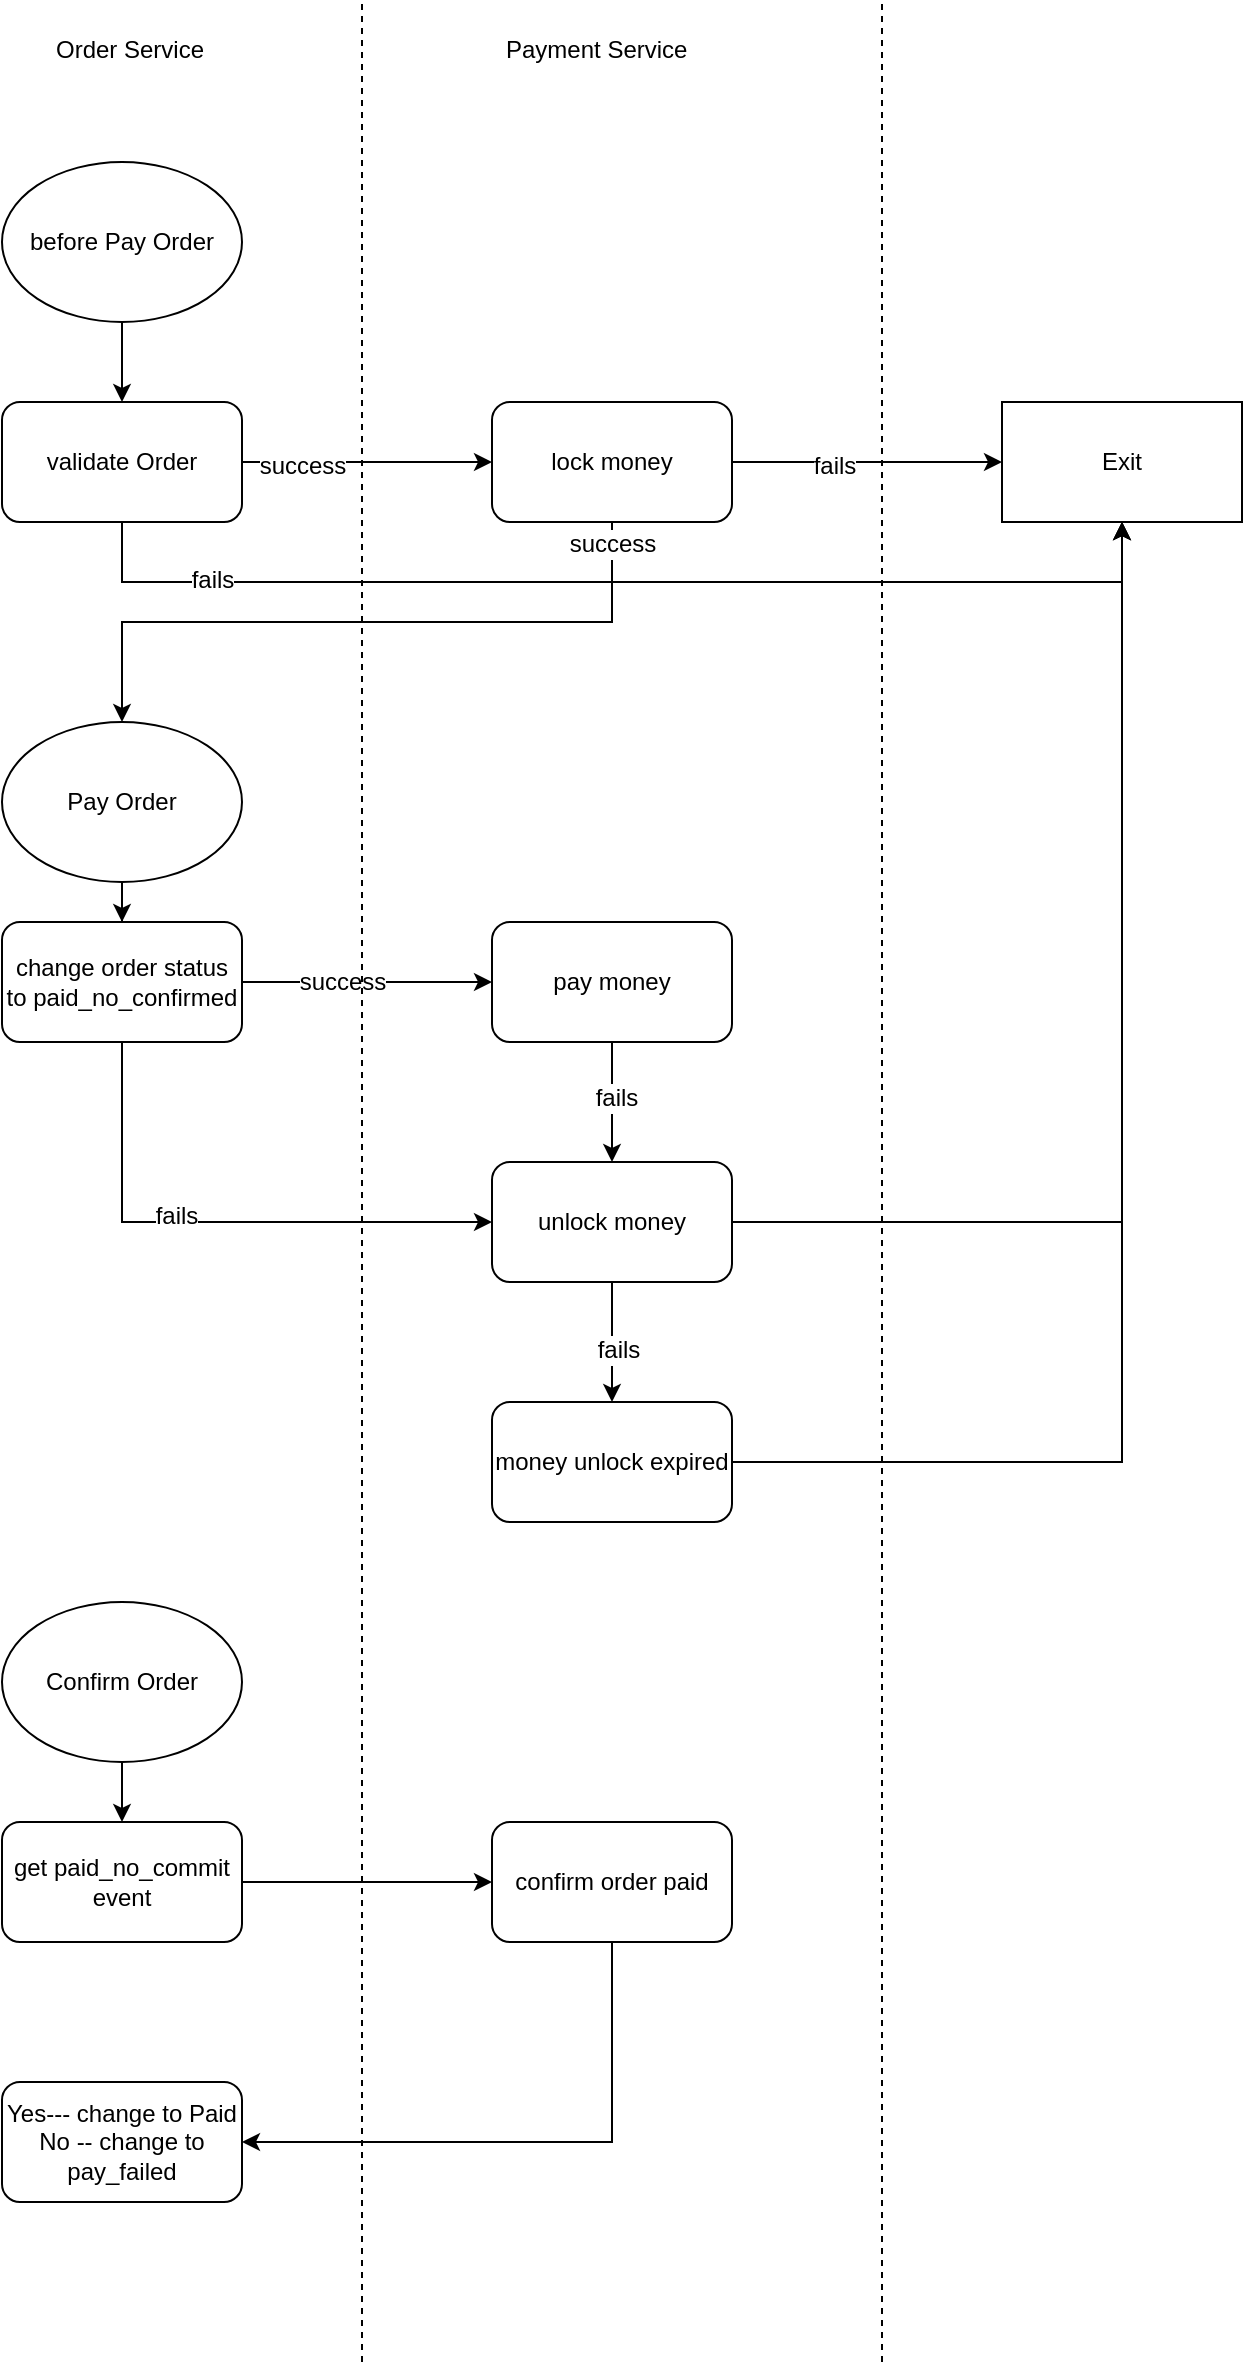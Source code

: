 <mxfile version="11.2.7" type="device" pages="1"><diagram id="QHECnt-s5bLipOisxgwi" name="Page-1"><mxGraphModel dx="946" dy="591" grid="1" gridSize="10" guides="1" tooltips="1" connect="1" arrows="1" fold="1" page="1" pageScale="1" pageWidth="850" pageHeight="1100" math="0" shadow="0"><root><mxCell id="0"/><mxCell id="1" parent="0"/><mxCell id="p07b2XOWbctDc85xZqRR-8" style="edgeStyle=orthogonalEdgeStyle;rounded=0;orthogonalLoop=1;jettySize=auto;html=1;entryX=0.5;entryY=0;entryDx=0;entryDy=0;" edge="1" parent="1" source="p07b2XOWbctDc85xZqRR-4" target="p07b2XOWbctDc85xZqRR-7"><mxGeometry relative="1" as="geometry"/></mxCell><mxCell id="p07b2XOWbctDc85xZqRR-4" value="before Pay Order" style="ellipse;whiteSpace=wrap;html=1;" vertex="1" parent="1"><mxGeometry x="180" y="100" width="120" height="80" as="geometry"/></mxCell><mxCell id="p07b2XOWbctDc85xZqRR-10" value="" style="edgeStyle=orthogonalEdgeStyle;rounded=0;orthogonalLoop=1;jettySize=auto;html=1;" edge="1" parent="1" source="p07b2XOWbctDc85xZqRR-7" target="p07b2XOWbctDc85xZqRR-9"><mxGeometry relative="1" as="geometry"/></mxCell><mxCell id="p07b2XOWbctDc85xZqRR-64" value="success" style="text;html=1;resizable=0;points=[];align=center;verticalAlign=middle;labelBackgroundColor=#ffffff;" vertex="1" connectable="0" parent="p07b2XOWbctDc85xZqRR-10"><mxGeometry x="-0.52" y="-2" relative="1" as="geometry"><mxPoint as="offset"/></mxGeometry></mxCell><mxCell id="p07b2XOWbctDc85xZqRR-37" style="edgeStyle=orthogonalEdgeStyle;rounded=0;orthogonalLoop=1;jettySize=auto;html=1;entryX=0.5;entryY=1;entryDx=0;entryDy=0;" edge="1" parent="1" source="p07b2XOWbctDc85xZqRR-7" target="p07b2XOWbctDc85xZqRR-12"><mxGeometry relative="1" as="geometry"><Array as="points"><mxPoint x="240" y="310"/><mxPoint x="740" y="310"/></Array></mxGeometry></mxCell><mxCell id="p07b2XOWbctDc85xZqRR-39" value="fails" style="text;html=1;resizable=0;points=[];align=center;verticalAlign=middle;labelBackgroundColor=#ffffff;" vertex="1" connectable="0" parent="p07b2XOWbctDc85xZqRR-37"><mxGeometry x="-0.733" y="1" relative="1" as="geometry"><mxPoint as="offset"/></mxGeometry></mxCell><mxCell id="p07b2XOWbctDc85xZqRR-7" value="validate Order" style="rounded=1;whiteSpace=wrap;html=1;" vertex="1" parent="1"><mxGeometry x="180" y="220" width="120" height="60" as="geometry"/></mxCell><mxCell id="p07b2XOWbctDc85xZqRR-15" style="edgeStyle=orthogonalEdgeStyle;rounded=0;orthogonalLoop=1;jettySize=auto;html=1;entryX=0;entryY=0.5;entryDx=0;entryDy=0;" edge="1" parent="1" source="p07b2XOWbctDc85xZqRR-9" target="p07b2XOWbctDc85xZqRR-12"><mxGeometry relative="1" as="geometry"/></mxCell><mxCell id="p07b2XOWbctDc85xZqRR-16" value="fails" style="text;html=1;resizable=0;points=[];align=center;verticalAlign=middle;labelBackgroundColor=#ffffff;" vertex="1" connectable="0" parent="p07b2XOWbctDc85xZqRR-15"><mxGeometry x="-0.244" y="-2" relative="1" as="geometry"><mxPoint as="offset"/></mxGeometry></mxCell><mxCell id="p07b2XOWbctDc85xZqRR-62" style="edgeStyle=orthogonalEdgeStyle;rounded=0;orthogonalLoop=1;jettySize=auto;html=1;" edge="1" parent="1" source="p07b2XOWbctDc85xZqRR-9" target="p07b2XOWbctDc85xZqRR-17"><mxGeometry relative="1" as="geometry"><Array as="points"><mxPoint x="485" y="330"/><mxPoint x="240" y="330"/></Array></mxGeometry></mxCell><mxCell id="p07b2XOWbctDc85xZqRR-63" value="success" style="text;html=1;resizable=0;points=[];align=center;verticalAlign=middle;labelBackgroundColor=#ffffff;" vertex="1" connectable="0" parent="p07b2XOWbctDc85xZqRR-62"><mxGeometry x="-0.76" y="2" relative="1" as="geometry"><mxPoint x="-2" y="-31" as="offset"/></mxGeometry></mxCell><mxCell id="p07b2XOWbctDc85xZqRR-9" value="lock money" style="rounded=1;whiteSpace=wrap;html=1;" vertex="1" parent="1"><mxGeometry x="425" y="220" width="120" height="60" as="geometry"/></mxCell><mxCell id="p07b2XOWbctDc85xZqRR-12" value="Exit" style="rounded=0;whiteSpace=wrap;html=1;" vertex="1" parent="1"><mxGeometry x="680" y="220" width="120" height="60" as="geometry"/></mxCell><mxCell id="p07b2XOWbctDc85xZqRR-20" style="edgeStyle=orthogonalEdgeStyle;rounded=0;orthogonalLoop=1;jettySize=auto;html=1;" edge="1" parent="1" source="p07b2XOWbctDc85xZqRR-17" target="p07b2XOWbctDc85xZqRR-18"><mxGeometry relative="1" as="geometry"/></mxCell><mxCell id="p07b2XOWbctDc85xZqRR-17" value="Pay Order" style="ellipse;whiteSpace=wrap;html=1;" vertex="1" parent="1"><mxGeometry x="180" y="380" width="120" height="80" as="geometry"/></mxCell><mxCell id="p07b2XOWbctDc85xZqRR-21" style="edgeStyle=orthogonalEdgeStyle;rounded=0;orthogonalLoop=1;jettySize=auto;html=1;entryX=0;entryY=0.5;entryDx=0;entryDy=0;" edge="1" parent="1" source="p07b2XOWbctDc85xZqRR-18" target="p07b2XOWbctDc85xZqRR-19"><mxGeometry relative="1" as="geometry"/></mxCell><mxCell id="p07b2XOWbctDc85xZqRR-66" value="success" style="text;html=1;resizable=0;points=[];align=center;verticalAlign=middle;labelBackgroundColor=#ffffff;" vertex="1" connectable="0" parent="p07b2XOWbctDc85xZqRR-21"><mxGeometry x="-0.6" relative="1" as="geometry"><mxPoint x="25" as="offset"/></mxGeometry></mxCell><mxCell id="p07b2XOWbctDc85xZqRR-23" style="edgeStyle=orthogonalEdgeStyle;rounded=0;orthogonalLoop=1;jettySize=auto;html=1;entryX=0;entryY=0.5;entryDx=0;entryDy=0;" edge="1" parent="1" source="p07b2XOWbctDc85xZqRR-18" target="p07b2XOWbctDc85xZqRR-22"><mxGeometry relative="1" as="geometry"><Array as="points"><mxPoint x="240" y="630"/></Array></mxGeometry></mxCell><mxCell id="p07b2XOWbctDc85xZqRR-24" value="fails" style="text;html=1;resizable=0;points=[];align=center;verticalAlign=middle;labelBackgroundColor=#ffffff;" vertex="1" connectable="0" parent="p07b2XOWbctDc85xZqRR-23"><mxGeometry x="-0.367" y="27" relative="1" as="geometry"><mxPoint as="offset"/></mxGeometry></mxCell><mxCell id="p07b2XOWbctDc85xZqRR-18" value="change order status&lt;br&gt;to paid_no_confirmed" style="rounded=1;whiteSpace=wrap;html=1;" vertex="1" parent="1"><mxGeometry x="180" y="480" width="120" height="60" as="geometry"/></mxCell><mxCell id="p07b2XOWbctDc85xZqRR-25" style="edgeStyle=orthogonalEdgeStyle;rounded=0;orthogonalLoop=1;jettySize=auto;html=1;" edge="1" parent="1" source="p07b2XOWbctDc85xZqRR-19" target="p07b2XOWbctDc85xZqRR-22"><mxGeometry relative="1" as="geometry"/></mxCell><mxCell id="p07b2XOWbctDc85xZqRR-26" value="fails" style="text;html=1;resizable=0;points=[];align=center;verticalAlign=middle;labelBackgroundColor=#ffffff;" vertex="1" connectable="0" parent="p07b2XOWbctDc85xZqRR-25"><mxGeometry x="-0.067" y="2" relative="1" as="geometry"><mxPoint as="offset"/></mxGeometry></mxCell><mxCell id="p07b2XOWbctDc85xZqRR-19" value="pay money" style="rounded=1;whiteSpace=wrap;html=1;" vertex="1" parent="1"><mxGeometry x="425" y="480" width="120" height="60" as="geometry"/></mxCell><mxCell id="p07b2XOWbctDc85xZqRR-31" style="edgeStyle=orthogonalEdgeStyle;rounded=0;orthogonalLoop=1;jettySize=auto;html=1;entryX=0.5;entryY=0;entryDx=0;entryDy=0;" edge="1" parent="1" source="p07b2XOWbctDc85xZqRR-22" target="p07b2XOWbctDc85xZqRR-30"><mxGeometry relative="1" as="geometry"/></mxCell><mxCell id="p07b2XOWbctDc85xZqRR-33" value="fails" style="text;html=1;resizable=0;points=[];align=center;verticalAlign=middle;labelBackgroundColor=#ffffff;" vertex="1" connectable="0" parent="p07b2XOWbctDc85xZqRR-31"><mxGeometry x="0.133" y="3" relative="1" as="geometry"><mxPoint as="offset"/></mxGeometry></mxCell><mxCell id="p07b2XOWbctDc85xZqRR-35" style="edgeStyle=orthogonalEdgeStyle;rounded=0;orthogonalLoop=1;jettySize=auto;html=1;entryX=0.5;entryY=1;entryDx=0;entryDy=0;" edge="1" parent="1" source="p07b2XOWbctDc85xZqRR-22" target="p07b2XOWbctDc85xZqRR-12"><mxGeometry relative="1" as="geometry"><Array as="points"><mxPoint x="740" y="630"/></Array></mxGeometry></mxCell><mxCell id="p07b2XOWbctDc85xZqRR-22" value="unlock money" style="rounded=1;whiteSpace=wrap;html=1;" vertex="1" parent="1"><mxGeometry x="425" y="600" width="120" height="60" as="geometry"/></mxCell><mxCell id="p07b2XOWbctDc85xZqRR-36" style="edgeStyle=orthogonalEdgeStyle;rounded=0;orthogonalLoop=1;jettySize=auto;html=1;entryX=0.5;entryY=1;entryDx=0;entryDy=0;" edge="1" parent="1" source="p07b2XOWbctDc85xZqRR-30" target="p07b2XOWbctDc85xZqRR-12"><mxGeometry relative="1" as="geometry"/></mxCell><mxCell id="p07b2XOWbctDc85xZqRR-30" value="money unlock expired" style="rounded=1;whiteSpace=wrap;html=1;" vertex="1" parent="1"><mxGeometry x="425" y="720" width="120" height="60" as="geometry"/></mxCell><mxCell id="p07b2XOWbctDc85xZqRR-44" style="edgeStyle=orthogonalEdgeStyle;rounded=0;orthogonalLoop=1;jettySize=auto;html=1;entryX=0.5;entryY=0;entryDx=0;entryDy=0;" edge="1" parent="1" source="p07b2XOWbctDc85xZqRR-40" target="p07b2XOWbctDc85xZqRR-43"><mxGeometry relative="1" as="geometry"/></mxCell><mxCell id="p07b2XOWbctDc85xZqRR-40" value="Confirm Order" style="ellipse;whiteSpace=wrap;html=1;" vertex="1" parent="1"><mxGeometry x="180" y="820" width="120" height="80" as="geometry"/></mxCell><mxCell id="p07b2XOWbctDc85xZqRR-46" style="edgeStyle=orthogonalEdgeStyle;rounded=0;orthogonalLoop=1;jettySize=auto;html=1;entryX=0;entryY=0.5;entryDx=0;entryDy=0;" edge="1" parent="1" source="p07b2XOWbctDc85xZqRR-43" target="p07b2XOWbctDc85xZqRR-45"><mxGeometry relative="1" as="geometry"/></mxCell><mxCell id="p07b2XOWbctDc85xZqRR-43" value="get paid_no_commit event" style="rounded=1;whiteSpace=wrap;html=1;" vertex="1" parent="1"><mxGeometry x="180" y="930" width="120" height="60" as="geometry"/></mxCell><mxCell id="p07b2XOWbctDc85xZqRR-53" value="" style="edgeStyle=orthogonalEdgeStyle;rounded=0;orthogonalLoop=1;jettySize=auto;html=1;" edge="1" parent="1" source="p07b2XOWbctDc85xZqRR-45" target="p07b2XOWbctDc85xZqRR-52"><mxGeometry relative="1" as="geometry"><Array as="points"><mxPoint x="485" y="1090"/></Array></mxGeometry></mxCell><mxCell id="p07b2XOWbctDc85xZqRR-45" value="confirm order paid" style="rounded=1;whiteSpace=wrap;html=1;" vertex="1" parent="1"><mxGeometry x="425" y="930" width="120" height="60" as="geometry"/></mxCell><mxCell id="p07b2XOWbctDc85xZqRR-52" value="Yes--- change to Paid&lt;br&gt;No -- change to pay_failed" style="rounded=1;whiteSpace=wrap;html=1;" vertex="1" parent="1"><mxGeometry x="180" y="1060" width="120" height="60" as="geometry"/></mxCell><mxCell id="p07b2XOWbctDc85xZqRR-67" value="" style="endArrow=none;dashed=1;html=1;" edge="1" parent="1"><mxGeometry width="50" height="50" relative="1" as="geometry"><mxPoint x="360" y="1200" as="sourcePoint"/><mxPoint x="360" y="20" as="targetPoint"/></mxGeometry></mxCell><mxCell id="p07b2XOWbctDc85xZqRR-70" value="Order Service" style="text;html=1;resizable=0;points=[];autosize=1;align=left;verticalAlign=top;spacingTop=-4;" vertex="1" parent="1"><mxGeometry x="205" y="34" width="90" height="20" as="geometry"/></mxCell><mxCell id="p07b2XOWbctDc85xZqRR-71" value="Payment Service" style="text;html=1;resizable=0;points=[];autosize=1;align=left;verticalAlign=top;spacingTop=-4;" vertex="1" parent="1"><mxGeometry x="430" y="34" width="110" height="20" as="geometry"/></mxCell><mxCell id="p07b2XOWbctDc85xZqRR-72" value="" style="endArrow=none;dashed=1;html=1;" edge="1" parent="1"><mxGeometry width="50" height="50" relative="1" as="geometry"><mxPoint x="620" y="1200" as="sourcePoint"/><mxPoint x="620" y="20" as="targetPoint"/></mxGeometry></mxCell></root></mxGraphModel></diagram></mxfile>